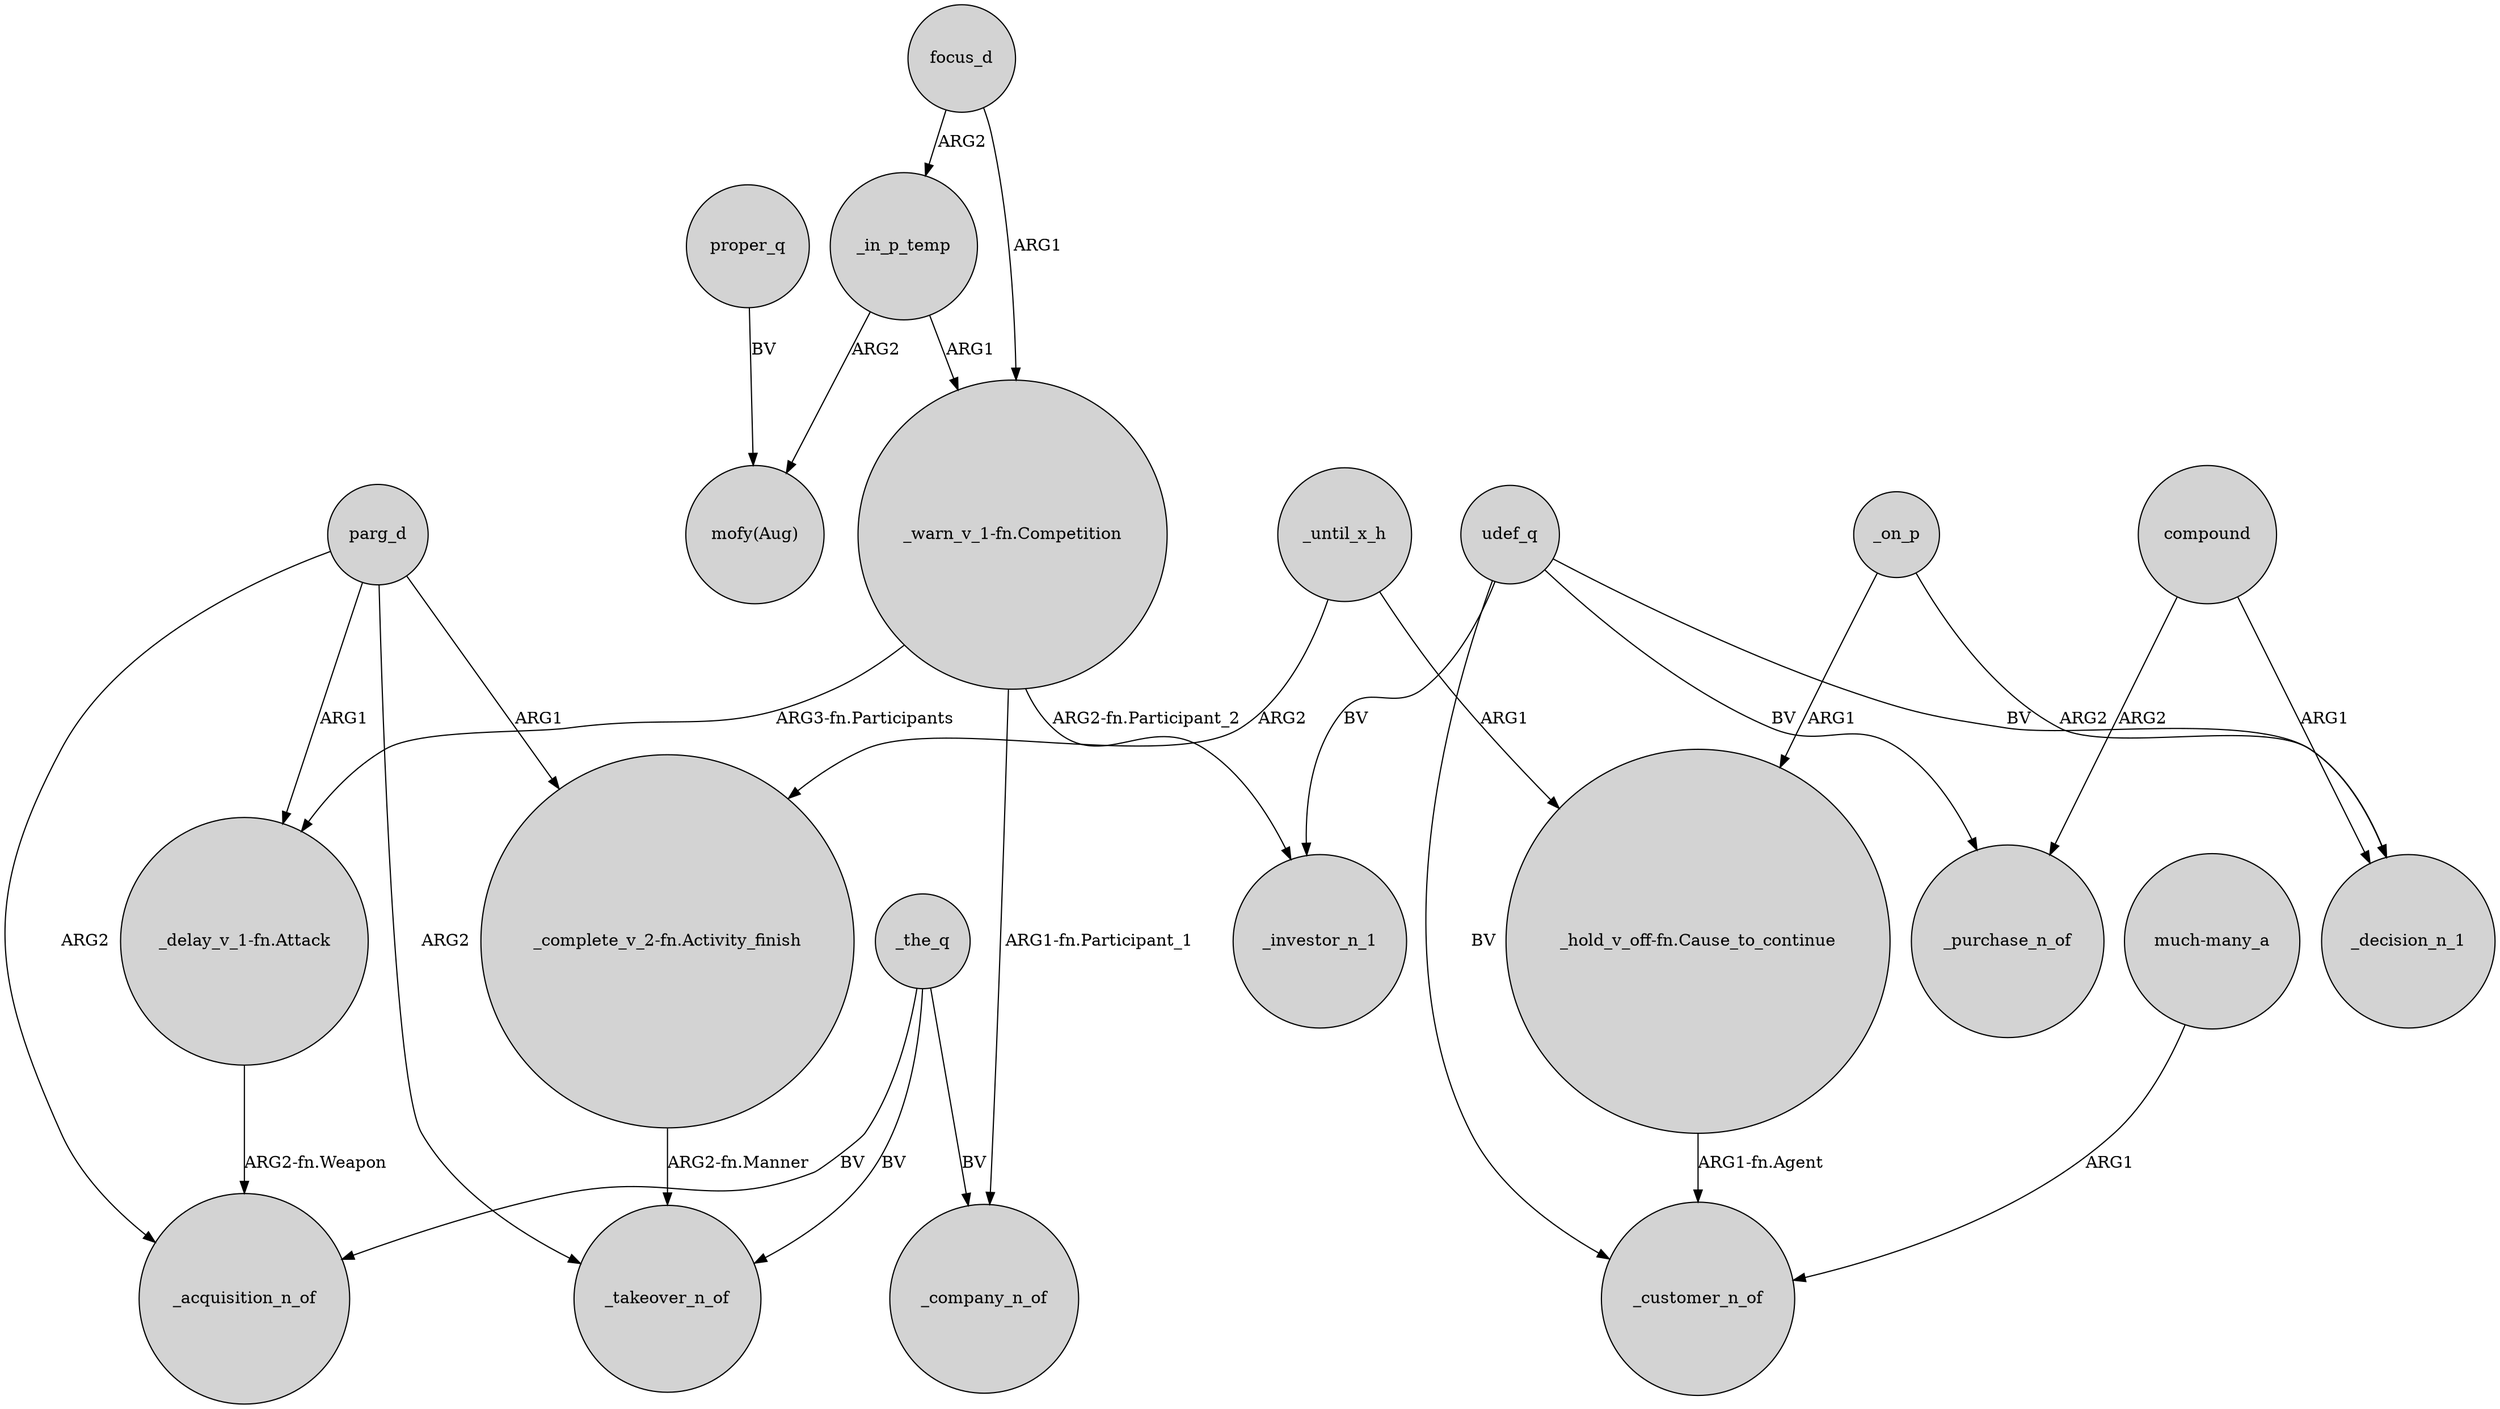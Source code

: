 digraph {
	node [shape=circle style=filled]
	_in_p_temp -> "mofy(Aug)" [label=ARG2]
	"_warn_v_1-fn.Competition" -> _company_n_of [label="ARG1-fn.Participant_1"]
	_until_x_h -> "_complete_v_2-fn.Activity_finish" [label=ARG2]
	parg_d -> _acquisition_n_of [label=ARG2]
	parg_d -> _takeover_n_of [label=ARG2]
	"much-many_a" -> _customer_n_of [label=ARG1]
	focus_d -> "_warn_v_1-fn.Competition" [label=ARG1]
	"_hold_v_off-fn.Cause_to_continue" -> _customer_n_of [label="ARG1-fn.Agent"]
	proper_q -> "mofy(Aug)" [label=BV]
	_the_q -> _acquisition_n_of [label=BV]
	parg_d -> "_delay_v_1-fn.Attack" [label=ARG1]
	"_warn_v_1-fn.Competition" -> "_delay_v_1-fn.Attack" [label="ARG3-fn.Participants"]
	_until_x_h -> "_hold_v_off-fn.Cause_to_continue" [label=ARG1]
	compound -> _purchase_n_of [label=ARG2]
	parg_d -> "_complete_v_2-fn.Activity_finish" [label=ARG1]
	_on_p -> _decision_n_1 [label=ARG2]
	udef_q -> _purchase_n_of [label=BV]
	"_warn_v_1-fn.Competition" -> _investor_n_1 [label="ARG2-fn.Participant_2"]
	udef_q -> _decision_n_1 [label=BV]
	_the_q -> _takeover_n_of [label=BV]
	focus_d -> _in_p_temp [label=ARG2]
	compound -> _decision_n_1 [label=ARG1]
	_on_p -> "_hold_v_off-fn.Cause_to_continue" [label=ARG1]
	udef_q -> _customer_n_of [label=BV]
	_in_p_temp -> "_warn_v_1-fn.Competition" [label=ARG1]
	"_delay_v_1-fn.Attack" -> _acquisition_n_of [label="ARG2-fn.Weapon"]
	udef_q -> _investor_n_1 [label=BV]
	_the_q -> _company_n_of [label=BV]
	"_complete_v_2-fn.Activity_finish" -> _takeover_n_of [label="ARG2-fn.Manner"]
}
